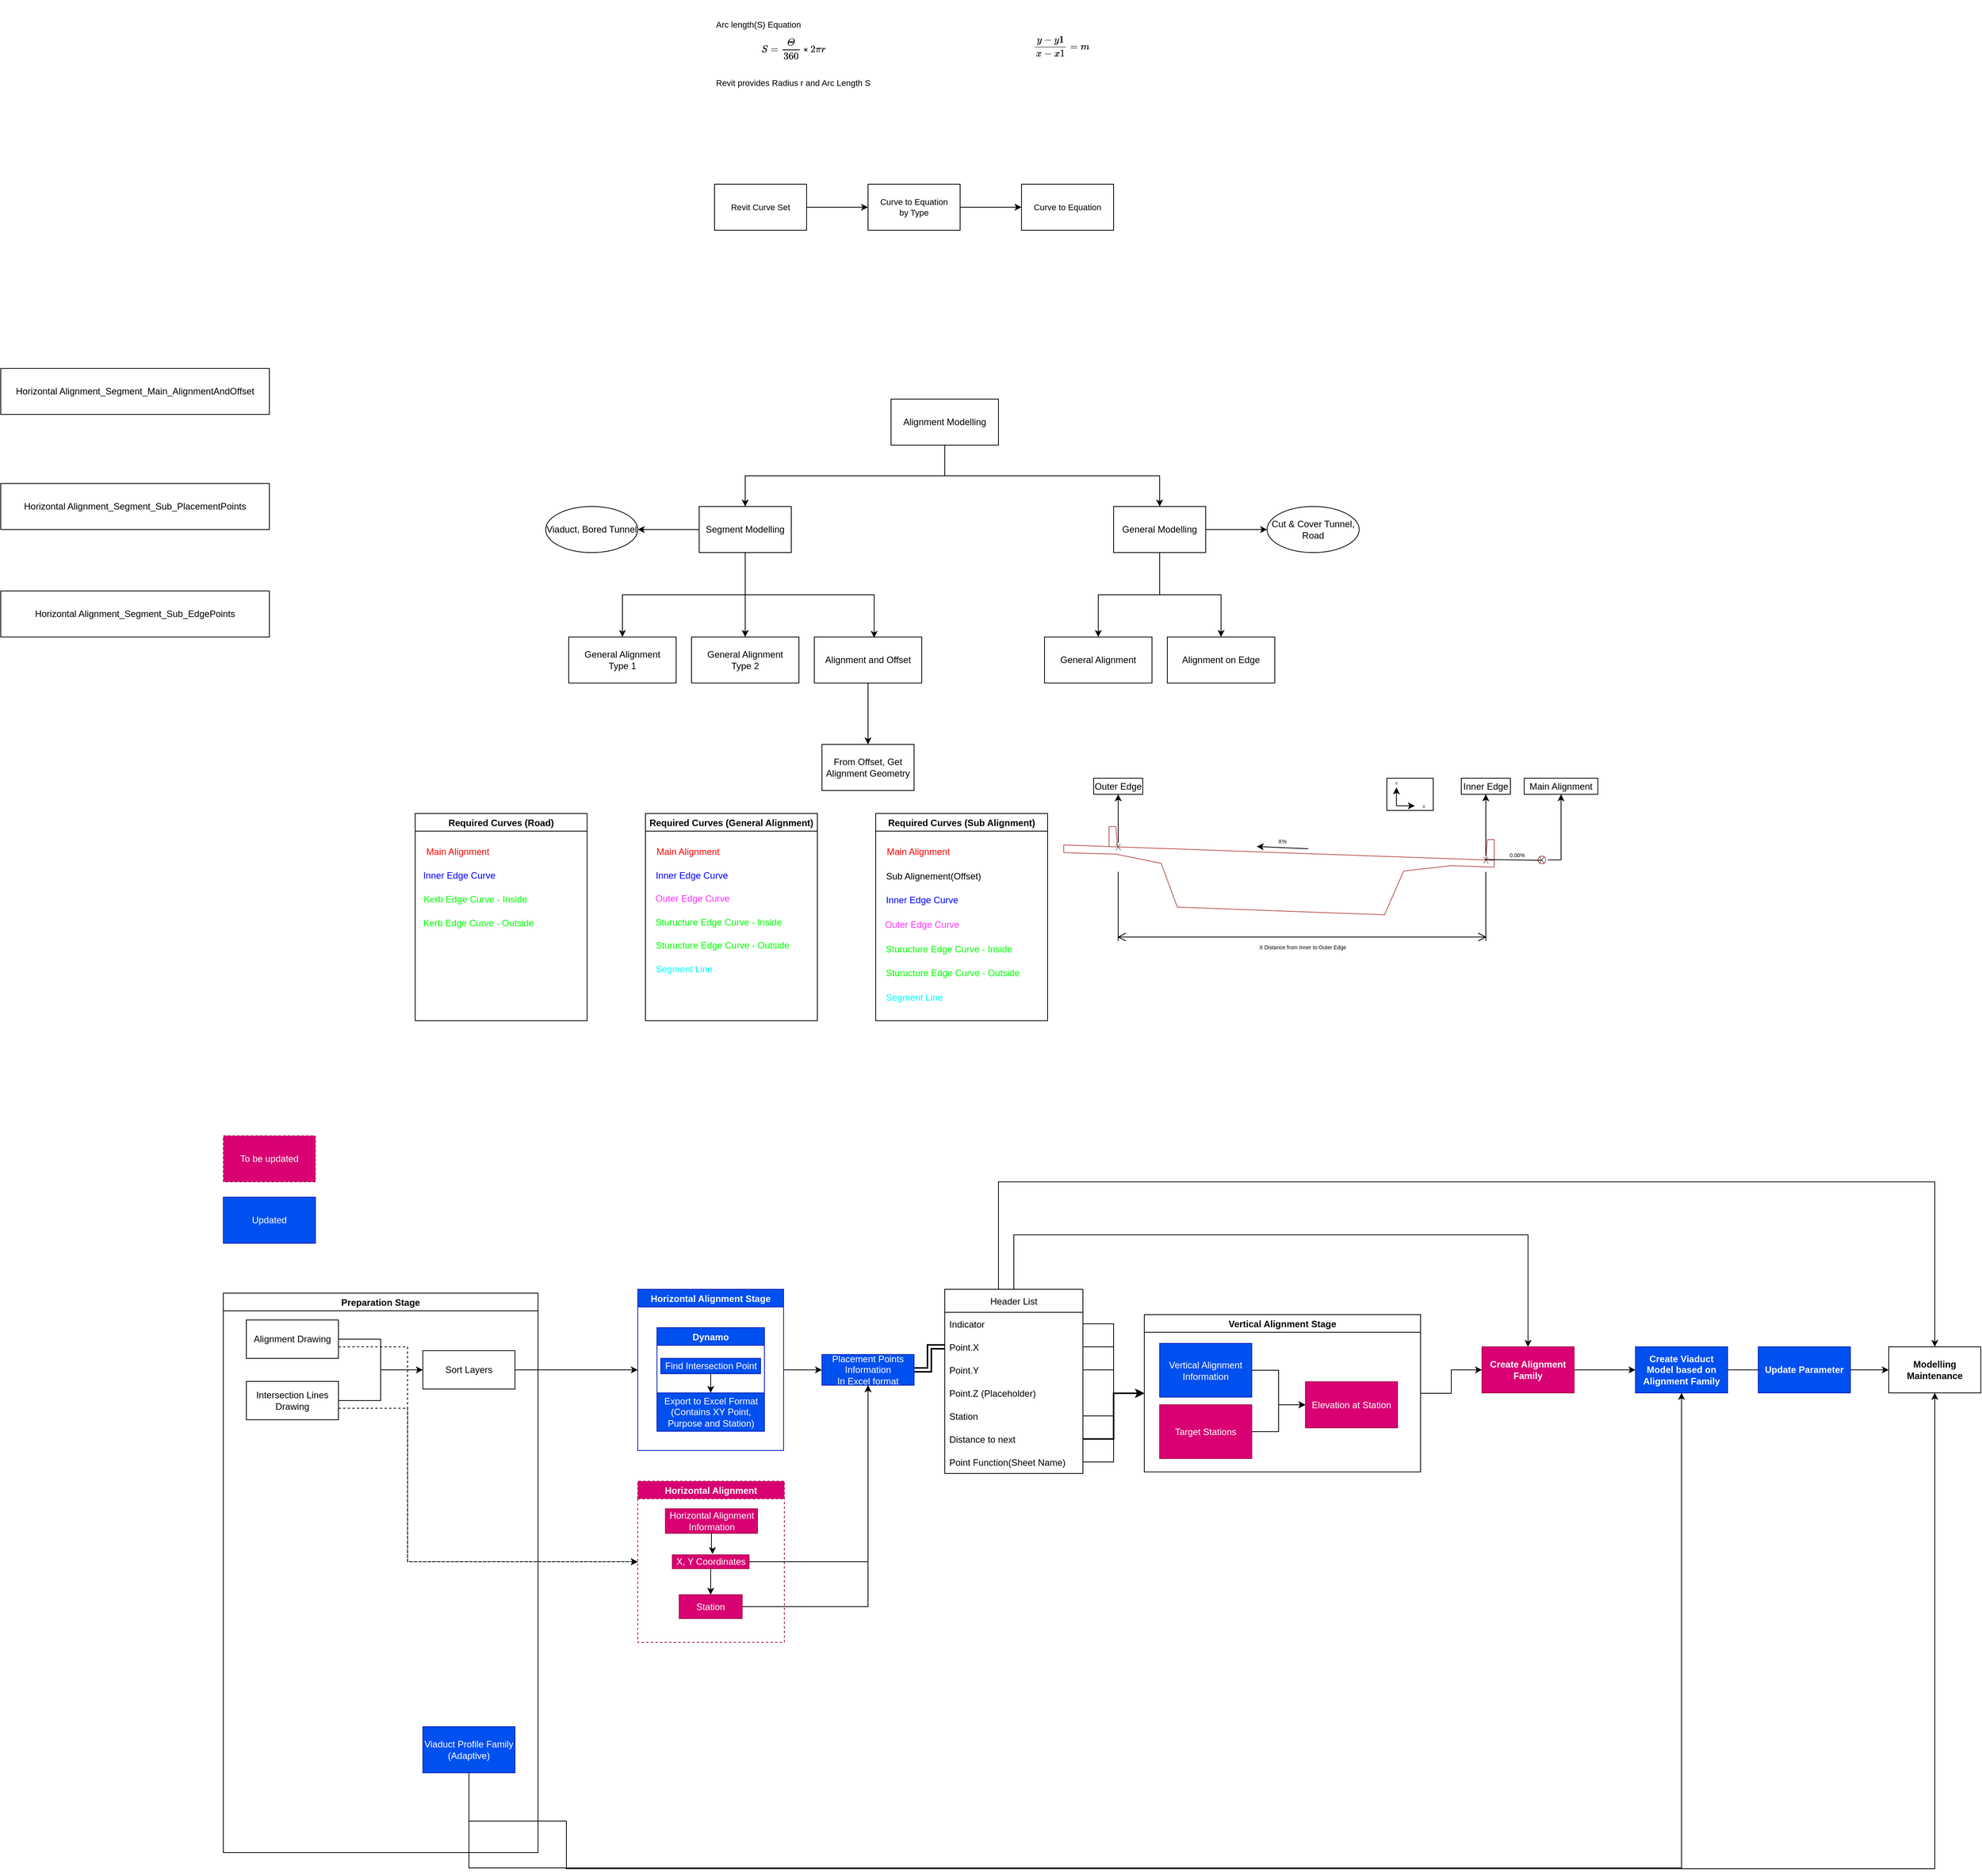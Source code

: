 <mxfile version="18.1.3" type="device"><diagram id="MK9l8ks_u4rG-nRjyHyr" name="Page-1"><mxGraphModel dx="1853" dy="2241" grid="1" gridSize="10" guides="1" tooltips="1" connect="1" arrows="1" fold="1" page="0" pageScale="1" pageWidth="1169" pageHeight="827" background="none" math="1" shadow="0"><root><mxCell id="0"/><mxCell id="1" parent="0"/><mxCell id="W1szhezidU8qyxEh43Vl-36" value="" style="ellipse;whiteSpace=wrap;html=1;aspect=fixed;sketch=0;fillColor=none;strokeColor=#b85450;" vertex="1" parent="1"><mxGeometry x="1383" y="-334.5" width="10" height="10" as="geometry"/></mxCell><mxCell id="EwKtD3Wy7wuI_tyJERZ5-76" style="edgeStyle=orthogonalEdgeStyle;rounded=0;orthogonalLoop=1;jettySize=auto;html=1;entryX=0;entryY=0.5;entryDx=0;entryDy=0;shape=link;strokeWidth=2;" parent="1" source="qtG5wZjU75cwOi6LAXTQ-2" target="EwKtD3Wy7wuI_tyJERZ5-71" edge="1"><mxGeometry relative="1" as="geometry"/></mxCell><mxCell id="qtG5wZjU75cwOi6LAXTQ-2" value="Placement Points Information&lt;br&gt;In Excel format" style="rounded=0;whiteSpace=wrap;html=1;fillColor=#0050ef;strokeColor=#001DBC;fontColor=#ffffff;" parent="1" vertex="1"><mxGeometry x="450" y="315" width="120" height="40" as="geometry"/></mxCell><mxCell id="qtG5wZjU75cwOi6LAXTQ-13" style="edgeStyle=orthogonalEdgeStyle;rounded=0;orthogonalLoop=1;jettySize=auto;html=1;entryX=0;entryY=0.5;entryDx=0;entryDy=0;" parent="1" source="qtG5wZjU75cwOi6LAXTQ-6" target="qtG5wZjU75cwOi6LAXTQ-2" edge="1"><mxGeometry relative="1" as="geometry"/></mxCell><mxCell id="qtG5wZjU75cwOi6LAXTQ-6" value="Horizontal Alignment Stage" style="swimlane;fillColor=#0050ef;fontColor=#ffffff;strokeColor=#001DBC;" parent="1" vertex="1"><mxGeometry x="210" y="230" width="190" height="210" as="geometry"/></mxCell><mxCell id="qtG5wZjU75cwOi6LAXTQ-5" value="Dynamo" style="swimlane;fillColor=#0050ef;fontColor=#ffffff;strokeColor=#001DBC;" parent="qtG5wZjU75cwOi6LAXTQ-6" vertex="1"><mxGeometry x="25" y="50" width="140" height="135" as="geometry"/></mxCell><mxCell id="qtG5wZjU75cwOi6LAXTQ-10" value="Find Intersection Point" style="text;html=1;align=center;verticalAlign=middle;resizable=0;points=[];autosize=1;strokeColor=#001DBC;fillColor=#0050ef;fontColor=#ffffff;" parent="qtG5wZjU75cwOi6LAXTQ-5" vertex="1"><mxGeometry x="5" y="40" width="130" height="20" as="geometry"/></mxCell><mxCell id="qtG5wZjU75cwOi6LAXTQ-11" value="Export to Excel Format&lt;br&gt;(Contains XY Point,&lt;br&gt;Purpose and Station)" style="text;html=1;align=center;verticalAlign=middle;resizable=0;points=[];autosize=1;strokeColor=#001DBC;fillColor=#0050ef;fontColor=#ffffff;" parent="qtG5wZjU75cwOi6LAXTQ-5" vertex="1"><mxGeometry y="85" width="140" height="50" as="geometry"/></mxCell><mxCell id="qtG5wZjU75cwOi6LAXTQ-12" value="" style="edgeStyle=orthogonalEdgeStyle;rounded=0;orthogonalLoop=1;jettySize=auto;html=1;" parent="qtG5wZjU75cwOi6LAXTQ-5" source="qtG5wZjU75cwOi6LAXTQ-10" target="qtG5wZjU75cwOi6LAXTQ-11" edge="1"><mxGeometry relative="1" as="geometry"/></mxCell><mxCell id="FOtKk2ytIkCPiRhPvdjj-6" value="" style="edgeStyle=orthogonalEdgeStyle;rounded=0;orthogonalLoop=1;jettySize=auto;html=1;" parent="1" source="qtG5wZjU75cwOi6LAXTQ-14" target="FOtKk2ytIkCPiRhPvdjj-5" edge="1"><mxGeometry relative="1" as="geometry"/></mxCell><mxCell id="qtG5wZjU75cwOi6LAXTQ-14" value="Vertical Alignment Stage" style="swimlane;" parent="1" vertex="1"><mxGeometry x="870" y="263" width="360" height="205" as="geometry"/></mxCell><mxCell id="FOtKk2ytIkCPiRhPvdjj-3" value="" style="edgeStyle=orthogonalEdgeStyle;rounded=0;orthogonalLoop=1;jettySize=auto;html=1;" parent="qtG5wZjU75cwOi6LAXTQ-14" source="qtG5wZjU75cwOi6LAXTQ-16" target="FOtKk2ytIkCPiRhPvdjj-2" edge="1"><mxGeometry relative="1" as="geometry"/></mxCell><mxCell id="qtG5wZjU75cwOi6LAXTQ-16" value="Vertical Alignment Information" style="rounded=0;whiteSpace=wrap;html=1;fillColor=#0050ef;fontColor=#ffffff;strokeColor=#001DBC;" parent="qtG5wZjU75cwOi6LAXTQ-14" vertex="1"><mxGeometry x="20" y="37.5" width="120" height="70" as="geometry"/></mxCell><mxCell id="FOtKk2ytIkCPiRhPvdjj-4" style="edgeStyle=orthogonalEdgeStyle;rounded=0;orthogonalLoop=1;jettySize=auto;html=1;entryX=0;entryY=0.5;entryDx=0;entryDy=0;" parent="qtG5wZjU75cwOi6LAXTQ-14" source="FOtKk2ytIkCPiRhPvdjj-1" target="FOtKk2ytIkCPiRhPvdjj-2" edge="1"><mxGeometry relative="1" as="geometry"/></mxCell><mxCell id="FOtKk2ytIkCPiRhPvdjj-1" value="Target Stations" style="rounded=0;whiteSpace=wrap;html=1;fillColor=#d80073;fontColor=#ffffff;strokeColor=#A50040;" parent="qtG5wZjU75cwOi6LAXTQ-14" vertex="1"><mxGeometry x="20" y="117.5" width="120" height="70" as="geometry"/></mxCell><mxCell id="FOtKk2ytIkCPiRhPvdjj-2" value="Elevation at Station" style="whiteSpace=wrap;html=1;rounded=0;fillColor=#d80073;fontColor=#ffffff;strokeColor=#A50040;" parent="qtG5wZjU75cwOi6LAXTQ-14" vertex="1"><mxGeometry x="210" y="87.5" width="120" height="60" as="geometry"/></mxCell><mxCell id="FOtKk2ytIkCPiRhPvdjj-8" value="" style="edgeStyle=orthogonalEdgeStyle;rounded=0;orthogonalLoop=1;jettySize=auto;html=1;" parent="1" source="FOtKk2ytIkCPiRhPvdjj-5" target="FOtKk2ytIkCPiRhPvdjj-7" edge="1"><mxGeometry relative="1" as="geometry"/></mxCell><mxCell id="FOtKk2ytIkCPiRhPvdjj-5" value="Create Alignment Family" style="whiteSpace=wrap;html=1;fontStyle=1;startSize=23;fillColor=#d80073;fontColor=#ffffff;strokeColor=#A50040;" parent="1" vertex="1"><mxGeometry x="1310" y="305" width="120" height="60" as="geometry"/></mxCell><mxCell id="EwKtD3Wy7wuI_tyJERZ5-84" value="" style="edgeStyle=orthogonalEdgeStyle;rounded=0;orthogonalLoop=1;jettySize=auto;html=1;startArrow=none;" parent="1" source="EwKtD3Wy7wuI_tyJERZ5-87" target="EwKtD3Wy7wuI_tyJERZ5-83" edge="1"><mxGeometry relative="1" as="geometry"/></mxCell><mxCell id="FOtKk2ytIkCPiRhPvdjj-7" value="Create Viaduct Model based on Alignment Family" style="whiteSpace=wrap;html=1;fillColor=#0050ef;strokeColor=#001DBC;fontColor=#ffffff;fontStyle=1;startSize=23;" parent="1" vertex="1"><mxGeometry x="1510" y="305" width="120" height="60" as="geometry"/></mxCell><mxCell id="FOtKk2ytIkCPiRhPvdjj-14" style="edgeStyle=orthogonalEdgeStyle;rounded=0;orthogonalLoop=1;jettySize=auto;html=1;entryX=0.5;entryY=1;entryDx=0;entryDy=0;" parent="1" source="FOtKk2ytIkCPiRhPvdjj-10" target="FOtKk2ytIkCPiRhPvdjj-7" edge="1"><mxGeometry relative="1" as="geometry"><Array as="points"><mxPoint x="-10" y="984"/><mxPoint x="1570" y="984"/></Array></mxGeometry></mxCell><mxCell id="EwKtD3Wy7wuI_tyJERZ5-86" style="edgeStyle=orthogonalEdgeStyle;rounded=0;orthogonalLoop=1;jettySize=auto;html=1;entryX=0.5;entryY=1;entryDx=0;entryDy=0;" parent="1" source="FOtKk2ytIkCPiRhPvdjj-10" target="EwKtD3Wy7wuI_tyJERZ5-83" edge="1"><mxGeometry relative="1" as="geometry"><Array as="points"><mxPoint x="117" y="923"/><mxPoint x="117" y="985"/><mxPoint x="1900" y="985"/></Array></mxGeometry></mxCell><mxCell id="EwKtD3Wy7wuI_tyJERZ5-11" style="edgeStyle=orthogonalEdgeStyle;rounded=0;orthogonalLoop=1;jettySize=auto;html=1;entryX=0;entryY=0.5;entryDx=0;entryDy=0;jumpStyle=none;jumpSize=6;dashed=1;" parent="1" source="qtG5wZjU75cwOi6LAXTQ-3" target="EwKtD3Wy7wuI_tyJERZ5-1" edge="1"><mxGeometry relative="1" as="geometry"><mxPoint x="150" y="560" as="targetPoint"/><Array as="points"><mxPoint x="-90" y="305"/><mxPoint x="-90" y="585"/></Array></mxGeometry></mxCell><mxCell id="EwKtD3Wy7wuI_tyJERZ5-10" style="edgeStyle=orthogonalEdgeStyle;rounded=0;orthogonalLoop=1;jettySize=auto;html=1;entryX=0;entryY=0.5;entryDx=0;entryDy=0;dashed=1;" parent="1" source="qtG5wZjU75cwOi6LAXTQ-4" target="EwKtD3Wy7wuI_tyJERZ5-1" edge="1"><mxGeometry relative="1" as="geometry"><Array as="points"><mxPoint x="-90" y="385"/><mxPoint x="-90" y="585"/></Array></mxGeometry></mxCell><mxCell id="qtG5wZjU75cwOi6LAXTQ-9" style="edgeStyle=orthogonalEdgeStyle;rounded=0;orthogonalLoop=1;jettySize=auto;html=1;startArrow=none;entryX=0;entryY=0.5;entryDx=0;entryDy=0;" parent="1" source="EwKtD3Wy7wuI_tyJERZ5-13" target="qtG5wZjU75cwOi6LAXTQ-6" edge="1"><mxGeometry relative="1" as="geometry"><mxPoint x="180" y="470" as="targetPoint"/></mxGeometry></mxCell><mxCell id="EwKtD3Wy7wuI_tyJERZ5-1" value="Horizontal Alignment" style="swimlane;rounded=0;shadow=0;glass=0;sketch=0;dashed=1;fillColor=#d80073;fontColor=#ffffff;strokeColor=#A50040;" parent="1" vertex="1"><mxGeometry x="210" y="480" width="191" height="210" as="geometry"/></mxCell><mxCell id="EwKtD3Wy7wuI_tyJERZ5-6" value="X, Y Coordinates" style="text;html=1;align=center;verticalAlign=middle;resizable=0;points=[];autosize=1;strokeColor=#A50040;fillColor=#d80073;fontColor=#ffffff;" parent="EwKtD3Wy7wuI_tyJERZ5-1" vertex="1"><mxGeometry x="45" y="96" width="100" height="18" as="geometry"/></mxCell><mxCell id="W1szhezidU8qyxEh43Vl-100" style="edgeStyle=orthogonalEdgeStyle;rounded=0;orthogonalLoop=1;jettySize=auto;html=1;entryX=0.523;entryY=-0.058;entryDx=0;entryDy=0;entryPerimeter=0;fontSize=11;fontColor=#00FFFF;strokeWidth=1;" edge="1" parent="EwKtD3Wy7wuI_tyJERZ5-1" source="W1szhezidU8qyxEh43Vl-99" target="EwKtD3Wy7wuI_tyJERZ5-6"><mxGeometry relative="1" as="geometry"/></mxCell><mxCell id="W1szhezidU8qyxEh43Vl-99" value="Horizontal Alignment&lt;br&gt;Information" style="text;html=1;align=center;verticalAlign=middle;resizable=0;points=[];autosize=1;strokeColor=#A50040;fillColor=#d80073;fontColor=#ffffff;" vertex="1" parent="EwKtD3Wy7wuI_tyJERZ5-1"><mxGeometry x="36" y="36" width="120" height="32" as="geometry"/></mxCell><mxCell id="W1szhezidU8qyxEh43Vl-103" value="Station" style="whiteSpace=wrap;html=1;fillColor=#d80073;strokeColor=#A50040;fontColor=#ffffff;gradientColor=none;" vertex="1" parent="EwKtD3Wy7wuI_tyJERZ5-1"><mxGeometry x="54" y="148" width="82" height="31" as="geometry"/></mxCell><mxCell id="W1szhezidU8qyxEh43Vl-104" value="" style="edgeStyle=orthogonalEdgeStyle;rounded=0;orthogonalLoop=1;jettySize=auto;html=1;fontSize=11;fontColor=#00FFFF;strokeWidth=1;" edge="1" parent="EwKtD3Wy7wuI_tyJERZ5-1" source="EwKtD3Wy7wuI_tyJERZ5-6" target="W1szhezidU8qyxEh43Vl-103"><mxGeometry relative="1" as="geometry"/></mxCell><mxCell id="EwKtD3Wy7wuI_tyJERZ5-8" value="To be updated" style="rounded=0;whiteSpace=wrap;html=1;shadow=0;glass=0;dashed=1;sketch=0;fillColor=#d80073;fontColor=#ffffff;strokeColor=#A50040;" parent="1" vertex="1"><mxGeometry x="-330" y="30" width="120" height="60" as="geometry"/></mxCell><mxCell id="EwKtD3Wy7wuI_tyJERZ5-9" value="Updated" style="rounded=0;whiteSpace=wrap;html=1;shadow=0;glass=0;sketch=0;fillColor=#0050ef;fontColor=#ffffff;strokeColor=#001DBC;" parent="1" vertex="1"><mxGeometry x="-330" y="110" width="120" height="60" as="geometry"/></mxCell><mxCell id="EwKtD3Wy7wuI_tyJERZ5-16" value="Preparation Stage" style="swimlane;rounded=0;shadow=0;glass=0;sketch=0;" parent="1" vertex="1"><mxGeometry x="-330" y="235" width="410" height="729" as="geometry"/></mxCell><mxCell id="EwKtD3Wy7wuI_tyJERZ5-13" value="Sort Layers" style="rounded=0;whiteSpace=wrap;html=1;" parent="EwKtD3Wy7wuI_tyJERZ5-16" vertex="1"><mxGeometry x="260" y="75" width="120" height="50" as="geometry"/></mxCell><mxCell id="qtG5wZjU75cwOi6LAXTQ-3" value="Alignment Drawing" style="rounded=0;whiteSpace=wrap;html=1;" parent="EwKtD3Wy7wuI_tyJERZ5-16" vertex="1"><mxGeometry x="30" y="35" width="120" height="50" as="geometry"/></mxCell><mxCell id="qtG5wZjU75cwOi6LAXTQ-7" style="edgeStyle=orthogonalEdgeStyle;rounded=0;orthogonalLoop=1;jettySize=auto;html=1;entryX=0;entryY=0.5;entryDx=0;entryDy=0;" parent="EwKtD3Wy7wuI_tyJERZ5-16" source="qtG5wZjU75cwOi6LAXTQ-3" target="EwKtD3Wy7wuI_tyJERZ5-13" edge="1"><mxGeometry relative="1" as="geometry"/></mxCell><mxCell id="qtG5wZjU75cwOi6LAXTQ-4" value="Intersection Lines Drawing" style="rounded=0;whiteSpace=wrap;html=1;" parent="EwKtD3Wy7wuI_tyJERZ5-16" vertex="1"><mxGeometry x="30" y="115" width="120" height="50" as="geometry"/></mxCell><mxCell id="EwKtD3Wy7wuI_tyJERZ5-14" value="" style="edgeStyle=orthogonalEdgeStyle;rounded=0;orthogonalLoop=1;jettySize=auto;html=1;entryX=0;entryY=0.5;entryDx=0;entryDy=0;endArrow=none;" parent="EwKtD3Wy7wuI_tyJERZ5-16" source="qtG5wZjU75cwOi6LAXTQ-4" target="EwKtD3Wy7wuI_tyJERZ5-13" edge="1"><mxGeometry relative="1" as="geometry"><mxPoint x="445" y="102.5" as="targetPoint"/><mxPoint x="30" y="140" as="sourcePoint"/></mxGeometry></mxCell><mxCell id="FOtKk2ytIkCPiRhPvdjj-10" value="Viaduct Profile Family&lt;br&gt;(Adaptive)" style="rounded=0;whiteSpace=wrap;html=1;fillColor=#0050ef;fontColor=#ffffff;strokeColor=#001DBC;" parent="EwKtD3Wy7wuI_tyJERZ5-16" vertex="1"><mxGeometry x="260" y="565" width="120" height="60" as="geometry"/></mxCell><mxCell id="EwKtD3Wy7wuI_tyJERZ5-85" style="edgeStyle=orthogonalEdgeStyle;rounded=0;orthogonalLoop=1;jettySize=auto;html=1;entryX=0.5;entryY=0;entryDx=0;entryDy=0;" parent="1" source="EwKtD3Wy7wuI_tyJERZ5-69" target="EwKtD3Wy7wuI_tyJERZ5-83" edge="1"><mxGeometry relative="1" as="geometry"><Array as="points"><mxPoint x="680" y="90"/><mxPoint x="1900" y="90"/></Array></mxGeometry></mxCell><mxCell id="W1szhezidU8qyxEh43Vl-108" style="edgeStyle=orthogonalEdgeStyle;rounded=0;orthogonalLoop=1;jettySize=auto;html=1;entryX=0.5;entryY=0;entryDx=0;entryDy=0;fontSize=11;fontColor=#00FFFF;strokeWidth=1;" edge="1" parent="1" source="EwKtD3Wy7wuI_tyJERZ5-69" target="FOtKk2ytIkCPiRhPvdjj-5"><mxGeometry relative="1" as="geometry"><Array as="points"><mxPoint x="700" y="159"/><mxPoint x="1370" y="159"/></Array></mxGeometry></mxCell><mxCell id="EwKtD3Wy7wuI_tyJERZ5-69" value="Header List" style="swimlane;fontStyle=0;childLayout=stackLayout;horizontal=1;startSize=30;horizontalStack=0;resizeParent=1;resizeParentMax=0;resizeLast=0;collapsible=1;marginBottom=0;rounded=0;shadow=0;glass=0;sketch=0;" parent="1" vertex="1"><mxGeometry x="610" y="230" width="180" height="240" as="geometry"/></mxCell><mxCell id="EwKtD3Wy7wuI_tyJERZ5-70" value="Indicator" style="text;strokeColor=none;fillColor=none;align=left;verticalAlign=middle;spacingLeft=4;spacingRight=4;overflow=hidden;points=[[0,0.5],[1,0.5]];portConstraint=eastwest;rotatable=0;rounded=0;shadow=0;glass=0;sketch=0;" parent="EwKtD3Wy7wuI_tyJERZ5-69" vertex="1"><mxGeometry y="30" width="180" height="30" as="geometry"/></mxCell><mxCell id="EwKtD3Wy7wuI_tyJERZ5-71" value="Point.X" style="text;strokeColor=none;fillColor=none;align=left;verticalAlign=middle;spacingLeft=4;spacingRight=4;overflow=hidden;points=[[0,0.5],[1,0.5]];portConstraint=eastwest;rotatable=0;rounded=0;shadow=0;glass=0;sketch=0;" parent="EwKtD3Wy7wuI_tyJERZ5-69" vertex="1"><mxGeometry y="60" width="180" height="30" as="geometry"/></mxCell><mxCell id="EwKtD3Wy7wuI_tyJERZ5-72" value="Point.Y" style="text;strokeColor=none;fillColor=none;align=left;verticalAlign=middle;spacingLeft=4;spacingRight=4;overflow=hidden;points=[[0,0.5],[1,0.5]];portConstraint=eastwest;rotatable=0;rounded=0;shadow=0;glass=0;sketch=0;" parent="EwKtD3Wy7wuI_tyJERZ5-69" vertex="1"><mxGeometry y="90" width="180" height="30" as="geometry"/></mxCell><mxCell id="EwKtD3Wy7wuI_tyJERZ5-73" value="Point.Z (Placeholder)" style="text;strokeColor=none;fillColor=none;align=left;verticalAlign=middle;spacingLeft=4;spacingRight=4;overflow=hidden;points=[[0,0.5],[1,0.5]];portConstraint=eastwest;rotatable=0;rounded=0;shadow=0;glass=0;sketch=0;" parent="EwKtD3Wy7wuI_tyJERZ5-69" vertex="1"><mxGeometry y="120" width="180" height="30" as="geometry"/></mxCell><mxCell id="EwKtD3Wy7wuI_tyJERZ5-74" value="Station" style="text;strokeColor=none;fillColor=none;align=left;verticalAlign=middle;spacingLeft=4;spacingRight=4;overflow=hidden;points=[[0,0.5],[1,0.5]];portConstraint=eastwest;rotatable=0;rounded=0;shadow=0;glass=0;sketch=0;" parent="EwKtD3Wy7wuI_tyJERZ5-69" vertex="1"><mxGeometry y="150" width="180" height="30" as="geometry"/></mxCell><mxCell id="EwKtD3Wy7wuI_tyJERZ5-90" value="Distance to next" style="text;strokeColor=none;fillColor=none;align=left;verticalAlign=middle;spacingLeft=4;spacingRight=4;overflow=hidden;points=[[0,0.5],[1,0.5]];portConstraint=eastwest;rotatable=0;rounded=0;shadow=0;glass=0;sketch=0;" parent="EwKtD3Wy7wuI_tyJERZ5-69" vertex="1"><mxGeometry y="180" width="180" height="30" as="geometry"/></mxCell><mxCell id="EwKtD3Wy7wuI_tyJERZ5-75" value="Point Function(Sheet Name)" style="text;strokeColor=none;fillColor=none;align=left;verticalAlign=middle;spacingLeft=4;spacingRight=4;overflow=hidden;points=[[0,0.5],[1,0.5]];portConstraint=eastwest;rotatable=0;rounded=0;shadow=0;glass=0;sketch=0;" parent="EwKtD3Wy7wuI_tyJERZ5-69" vertex="1"><mxGeometry y="210" width="180" height="30" as="geometry"/></mxCell><mxCell id="EwKtD3Wy7wuI_tyJERZ5-77" style="edgeStyle=orthogonalEdgeStyle;rounded=0;orthogonalLoop=1;jettySize=auto;html=1;entryX=0;entryY=0.5;entryDx=0;entryDy=0;" parent="1" source="EwKtD3Wy7wuI_tyJERZ5-70" target="qtG5wZjU75cwOi6LAXTQ-14" edge="1"><mxGeometry relative="1" as="geometry"/></mxCell><mxCell id="EwKtD3Wy7wuI_tyJERZ5-78" style="edgeStyle=orthogonalEdgeStyle;rounded=0;orthogonalLoop=1;jettySize=auto;html=1;entryX=0;entryY=0.5;entryDx=0;entryDy=0;" parent="1" source="EwKtD3Wy7wuI_tyJERZ5-75" target="qtG5wZjU75cwOi6LAXTQ-14" edge="1"><mxGeometry relative="1" as="geometry"/></mxCell><mxCell id="EwKtD3Wy7wuI_tyJERZ5-79" style="edgeStyle=orthogonalEdgeStyle;rounded=0;orthogonalLoop=1;jettySize=auto;html=1;entryX=0;entryY=0.5;entryDx=0;entryDy=0;" parent="1" source="EwKtD3Wy7wuI_tyJERZ5-71" target="qtG5wZjU75cwOi6LAXTQ-14" edge="1"><mxGeometry relative="1" as="geometry"/></mxCell><mxCell id="EwKtD3Wy7wuI_tyJERZ5-80" style="edgeStyle=orthogonalEdgeStyle;rounded=0;orthogonalLoop=1;jettySize=auto;html=1;entryX=0;entryY=0.5;entryDx=0;entryDy=0;" parent="1" source="EwKtD3Wy7wuI_tyJERZ5-72" target="qtG5wZjU75cwOi6LAXTQ-14" edge="1"><mxGeometry relative="1" as="geometry"/></mxCell><mxCell id="EwKtD3Wy7wuI_tyJERZ5-81" style="edgeStyle=orthogonalEdgeStyle;rounded=0;orthogonalLoop=1;jettySize=auto;html=1;entryX=0;entryY=0.5;entryDx=0;entryDy=0;" parent="1" source="EwKtD3Wy7wuI_tyJERZ5-74" target="qtG5wZjU75cwOi6LAXTQ-14" edge="1"><mxGeometry relative="1" as="geometry"><mxPoint x="790" y="460" as="targetPoint"/></mxGeometry></mxCell><mxCell id="EwKtD3Wy7wuI_tyJERZ5-83" value="Modelling Maintenance" style="whiteSpace=wrap;html=1;fontStyle=1;startSize=23;" parent="1" vertex="1"><mxGeometry x="1840" y="305" width="120" height="60" as="geometry"/></mxCell><mxCell id="EwKtD3Wy7wuI_tyJERZ5-87" value="Update Parameter" style="whiteSpace=wrap;html=1;fillColor=#0050ef;strokeColor=#001DBC;fontColor=#ffffff;fontStyle=1;startSize=23;" parent="1" vertex="1"><mxGeometry x="1670" y="305" width="120" height="60" as="geometry"/></mxCell><mxCell id="EwKtD3Wy7wuI_tyJERZ5-89" value="" style="edgeStyle=orthogonalEdgeStyle;rounded=0;orthogonalLoop=1;jettySize=auto;html=1;endArrow=none;" parent="1" source="FOtKk2ytIkCPiRhPvdjj-7" target="EwKtD3Wy7wuI_tyJERZ5-87" edge="1"><mxGeometry relative="1" as="geometry"><mxPoint x="1630" y="335" as="sourcePoint"/><mxPoint x="1840" y="335" as="targetPoint"/></mxGeometry></mxCell><mxCell id="EwKtD3Wy7wuI_tyJERZ5-91" style="edgeStyle=orthogonalEdgeStyle;rounded=0;orthogonalLoop=1;jettySize=auto;html=1;entryX=0;entryY=0.5;entryDx=0;entryDy=0;strokeWidth=2;" parent="1" source="EwKtD3Wy7wuI_tyJERZ5-90" target="qtG5wZjU75cwOi6LAXTQ-14" edge="1"><mxGeometry relative="1" as="geometry"/></mxCell><mxCell id="FRckQuqONQSIXCe_X1MX-1" value="General Alignment&lt;br&gt;Type 2" style="rounded=0;whiteSpace=wrap;html=1;" parent="1" vertex="1"><mxGeometry x="280" y="-620" width="140" height="60" as="geometry"/></mxCell><mxCell id="FRckQuqONQSIXCe_X1MX-2" value="General Alignment&lt;br&gt;Type 1" style="rounded=0;whiteSpace=wrap;html=1;" parent="1" vertex="1"><mxGeometry x="120" y="-620" width="140" height="60" as="geometry"/></mxCell><mxCell id="FRckQuqONQSIXCe_X1MX-5" value="" style="edgeStyle=orthogonalEdgeStyle;rounded=0;orthogonalLoop=1;jettySize=auto;html=1;" parent="1" source="FRckQuqONQSIXCe_X1MX-3" target="FRckQuqONQSIXCe_X1MX-4" edge="1"><mxGeometry relative="1" as="geometry"/></mxCell><mxCell id="FRckQuqONQSIXCe_X1MX-3" value="Alignment and Offset" style="rounded=0;whiteSpace=wrap;html=1;" parent="1" vertex="1"><mxGeometry x="440" y="-620" width="140" height="60" as="geometry"/></mxCell><mxCell id="FRckQuqONQSIXCe_X1MX-4" value="From Offset, Get Alignment Geometry" style="whiteSpace=wrap;html=1;rounded=0;" parent="1" vertex="1"><mxGeometry x="450" y="-480" width="120" height="60" as="geometry"/></mxCell><mxCell id="FRckQuqONQSIXCe_X1MX-8" value="" style="edgeStyle=orthogonalEdgeStyle;rounded=0;orthogonalLoop=1;jettySize=auto;html=1;exitX=0.5;exitY=1;exitDx=0;exitDy=0;" parent="1" source="FRckQuqONQSIXCe_X1MX-6" target="FRckQuqONQSIXCe_X1MX-7" edge="1"><mxGeometry relative="1" as="geometry"/></mxCell><mxCell id="FRckQuqONQSIXCe_X1MX-10" value="" style="edgeStyle=orthogonalEdgeStyle;rounded=0;orthogonalLoop=1;jettySize=auto;html=1;exitX=0.5;exitY=1;exitDx=0;exitDy=0;" parent="1" source="FRckQuqONQSIXCe_X1MX-6" target="FRckQuqONQSIXCe_X1MX-9" edge="1"><mxGeometry relative="1" as="geometry"/></mxCell><mxCell id="FRckQuqONQSIXCe_X1MX-6" value="Alignment Modelling" style="rounded=0;whiteSpace=wrap;html=1;" parent="1" vertex="1"><mxGeometry x="540" y="-930" width="140" height="60" as="geometry"/></mxCell><mxCell id="FRckQuqONQSIXCe_X1MX-11" style="edgeStyle=orthogonalEdgeStyle;rounded=0;orthogonalLoop=1;jettySize=auto;html=1;entryX=0.5;entryY=0;entryDx=0;entryDy=0;exitX=0.5;exitY=1;exitDx=0;exitDy=0;" parent="1" source="FRckQuqONQSIXCe_X1MX-7" target="FRckQuqONQSIXCe_X1MX-2" edge="1"><mxGeometry relative="1" as="geometry"/></mxCell><mxCell id="FRckQuqONQSIXCe_X1MX-12" style="edgeStyle=orthogonalEdgeStyle;rounded=0;orthogonalLoop=1;jettySize=auto;html=1;entryX=0.5;entryY=0;entryDx=0;entryDy=0;" parent="1" source="FRckQuqONQSIXCe_X1MX-7" target="FRckQuqONQSIXCe_X1MX-1" edge="1"><mxGeometry relative="1" as="geometry"/></mxCell><mxCell id="FRckQuqONQSIXCe_X1MX-13" style="edgeStyle=orthogonalEdgeStyle;rounded=0;orthogonalLoop=1;jettySize=auto;html=1;entryX=0.557;entryY=0.017;entryDx=0;entryDy=0;entryPerimeter=0;exitX=0.5;exitY=1;exitDx=0;exitDy=0;" parent="1" source="FRckQuqONQSIXCe_X1MX-7" target="FRckQuqONQSIXCe_X1MX-3" edge="1"><mxGeometry relative="1" as="geometry"><Array as="points"><mxPoint x="350" y="-675"/><mxPoint x="518" y="-675"/></Array></mxGeometry></mxCell><mxCell id="FRckQuqONQSIXCe_X1MX-16" value="" style="edgeStyle=orthogonalEdgeStyle;rounded=0;orthogonalLoop=1;jettySize=auto;html=1;" parent="1" source="FRckQuqONQSIXCe_X1MX-7" target="FRckQuqONQSIXCe_X1MX-15" edge="1"><mxGeometry relative="1" as="geometry"/></mxCell><mxCell id="FRckQuqONQSIXCe_X1MX-7" value="Segment Modelling" style="whiteSpace=wrap;html=1;rounded=0;" parent="1" vertex="1"><mxGeometry x="290" y="-790" width="120" height="60" as="geometry"/></mxCell><mxCell id="FRckQuqONQSIXCe_X1MX-20" value="" style="edgeStyle=orthogonalEdgeStyle;rounded=0;orthogonalLoop=1;jettySize=auto;html=1;" parent="1" source="FRckQuqONQSIXCe_X1MX-9" target="FRckQuqONQSIXCe_X1MX-19" edge="1"><mxGeometry relative="1" as="geometry"/></mxCell><mxCell id="FRckQuqONQSIXCe_X1MX-23" style="edgeStyle=orthogonalEdgeStyle;rounded=0;orthogonalLoop=1;jettySize=auto;html=1;entryX=0.5;entryY=0;entryDx=0;entryDy=0;" parent="1" source="FRckQuqONQSIXCe_X1MX-9" target="FRckQuqONQSIXCe_X1MX-22" edge="1"><mxGeometry relative="1" as="geometry"/></mxCell><mxCell id="FRckQuqONQSIXCe_X1MX-24" style="edgeStyle=orthogonalEdgeStyle;rounded=0;orthogonalLoop=1;jettySize=auto;html=1;entryX=0.5;entryY=0;entryDx=0;entryDy=0;" parent="1" source="FRckQuqONQSIXCe_X1MX-9" target="FRckQuqONQSIXCe_X1MX-21" edge="1"><mxGeometry relative="1" as="geometry"/></mxCell><mxCell id="FRckQuqONQSIXCe_X1MX-9" value="General Modelling" style="whiteSpace=wrap;html=1;rounded=0;" parent="1" vertex="1"><mxGeometry x="830" y="-790" width="120" height="60" as="geometry"/></mxCell><mxCell id="FRckQuqONQSIXCe_X1MX-15" value="Viaduct, Bored Tunnel" style="ellipse;whiteSpace=wrap;html=1;rounded=0;" parent="1" vertex="1"><mxGeometry x="90" y="-790" width="120" height="60" as="geometry"/></mxCell><mxCell id="FRckQuqONQSIXCe_X1MX-19" value="Cut &amp;amp; Cover Tunnel, Road" style="ellipse;whiteSpace=wrap;html=1;rounded=0;" parent="1" vertex="1"><mxGeometry x="1030" y="-790" width="120" height="60" as="geometry"/></mxCell><mxCell id="FRckQuqONQSIXCe_X1MX-21" value="Alignment on Edge" style="rounded=0;whiteSpace=wrap;html=1;" parent="1" vertex="1"><mxGeometry x="900" y="-620" width="140" height="60" as="geometry"/></mxCell><mxCell id="FRckQuqONQSIXCe_X1MX-22" value="General Alignment" style="rounded=0;whiteSpace=wrap;html=1;" parent="1" vertex="1"><mxGeometry x="740" y="-620" width="140" height="60" as="geometry"/></mxCell><mxCell id="roNADb_iKsc_mxAaFFOl-1" value="Horizontal Alignment_Segment_Main_AlignmentAndOffset" style="rounded=0;whiteSpace=wrap;html=1;" parent="1" vertex="1"><mxGeometry x="-620" y="-970" width="350" height="60" as="geometry"/></mxCell><mxCell id="roNADb_iKsc_mxAaFFOl-2" value="Horizontal Alignment_Segment_Sub_PlacementPoints" style="whiteSpace=wrap;html=1;" parent="1" vertex="1"><mxGeometry x="-620" y="-820" width="350" height="60" as="geometry"/></mxCell><mxCell id="roNADb_iKsc_mxAaFFOl-3" value="Horizontal Alignment_Segment_Sub_EdgePoints" style="whiteSpace=wrap;html=1;" parent="1" vertex="1"><mxGeometry x="-620" y="-680" width="350" height="60" as="geometry"/></mxCell><mxCell id="W1szhezidU8qyxEh43Vl-1" value="Required Curves (Sub Alignment)" style="swimlane;align=center;verticalAlign=middle;labelBackgroundColor=none;labelBorderColor=none;" vertex="1" parent="1"><mxGeometry x="520" y="-390" width="224" height="270" as="geometry"/></mxCell><mxCell id="W1szhezidU8qyxEh43Vl-2" value="Main Alignment" style="text;html=1;align=center;verticalAlign=middle;resizable=0;points=[];autosize=1;strokeColor=none;fillColor=none;fontColor=#FF0000;" vertex="1" parent="W1szhezidU8qyxEh43Vl-1"><mxGeometry x="5" y="40" width="100" height="20" as="geometry"/></mxCell><mxCell id="W1szhezidU8qyxEh43Vl-3" value="Sub Alignement(Offset)" style="text;html=1;align=center;verticalAlign=middle;resizable=0;points=[];autosize=1;strokeColor=none;fillColor=none;" vertex="1" parent="W1szhezidU8qyxEh43Vl-1"><mxGeometry x="5" y="72" width="140" height="20" as="geometry"/></mxCell><mxCell id="W1szhezidU8qyxEh43Vl-4" value="Inner Edge Curve" style="text;html=1;align=center;verticalAlign=middle;resizable=0;points=[];autosize=1;strokeColor=none;fillColor=none;fontColor=#0000FF;" vertex="1" parent="W1szhezidU8qyxEh43Vl-1"><mxGeometry x="5" y="103" width="110" height="20" as="geometry"/></mxCell><mxCell id="W1szhezidU8qyxEh43Vl-5" value="Outer Edge Curve" style="text;html=1;align=center;verticalAlign=middle;resizable=0;points=[];autosize=1;strokeColor=none;fillColor=none;fontColor=#FF33FF;" vertex="1" parent="W1szhezidU8qyxEh43Vl-1"><mxGeometry x="5" y="135" width="110" height="20" as="geometry"/></mxCell><mxCell id="W1szhezidU8qyxEh43Vl-6" value="Sturucture Edge Curve - Inside" style="text;html=1;align=center;verticalAlign=middle;resizable=0;points=[];autosize=1;strokeColor=none;fillColor=none;fontColor=#00FF00;" vertex="1" parent="W1szhezidU8qyxEh43Vl-1"><mxGeometry x="5" y="167" width="180" height="20" as="geometry"/></mxCell><mxCell id="W1szhezidU8qyxEh43Vl-7" value="Sturucture Edge Curve - Outside" style="text;html=1;align=center;verticalAlign=middle;resizable=0;points=[];autosize=1;strokeColor=none;fillColor=none;fontColor=#00FF00;" vertex="1" parent="W1szhezidU8qyxEh43Vl-1"><mxGeometry x="5" y="198" width="190" height="20" as="geometry"/></mxCell><mxCell id="W1szhezidU8qyxEh43Vl-8" value="Segment Line" style="text;html=1;align=center;verticalAlign=middle;resizable=0;points=[];autosize=1;strokeColor=none;fillColor=none;fontColor=#00FFFF;" vertex="1" parent="W1szhezidU8qyxEh43Vl-1"><mxGeometry x="5" y="230" width="90" height="20" as="geometry"/></mxCell><mxCell id="W1szhezidU8qyxEh43Vl-9" value="Required Curves (Road)" style="swimlane;align=center;verticalAlign=middle;labelBackgroundColor=none;labelBorderColor=none;" vertex="1" parent="1"><mxGeometry x="-80" y="-390" width="224" height="270" as="geometry"/></mxCell><mxCell id="W1szhezidU8qyxEh43Vl-10" value="Main Alignment" style="text;html=1;align=center;verticalAlign=middle;resizable=0;points=[];autosize=1;strokeColor=none;fillColor=none;fontColor=#FF0000;" vertex="1" parent="W1szhezidU8qyxEh43Vl-9"><mxGeometry x="5" y="40" width="100" height="20" as="geometry"/></mxCell><mxCell id="W1szhezidU8qyxEh43Vl-11" value="Inner Edge Curve" style="text;html=1;align=center;verticalAlign=middle;resizable=0;points=[];autosize=1;strokeColor=none;fillColor=none;fontColor=#0000FF;" vertex="1" parent="W1szhezidU8qyxEh43Vl-9"><mxGeometry x="5" y="72" width="104" height="18" as="geometry"/></mxCell><mxCell id="W1szhezidU8qyxEh43Vl-14" value="Kerb Edge Curve - Inside" style="text;html=1;align=center;verticalAlign=middle;resizable=0;points=[];autosize=1;strokeColor=none;fillColor=none;fontColor=#00FF00;" vertex="1" parent="W1szhezidU8qyxEh43Vl-9"><mxGeometry x="5" y="103" width="145" height="18" as="geometry"/></mxCell><mxCell id="W1szhezidU8qyxEh43Vl-15" value="Kerb Edge Curve - Outside" style="text;html=1;align=center;verticalAlign=middle;resizable=0;points=[];autosize=1;strokeColor=none;fillColor=none;fontColor=#00FF00;" vertex="1" parent="W1szhezidU8qyxEh43Vl-9"><mxGeometry x="5" y="134" width="154" height="18" as="geometry"/></mxCell><mxCell id="W1szhezidU8qyxEh43Vl-18" value="" style="endArrow=none;html=1;rounded=0;fillColor=#f8cecc;strokeColor=#b85450;" edge="1" parent="1"><mxGeometry width="50" height="50" relative="1" as="geometry"><mxPoint x="765" y="-349" as="sourcePoint"/><mxPoint x="1326" y="-329" as="targetPoint"/></mxGeometry></mxCell><mxCell id="W1szhezidU8qyxEh43Vl-20" value="" style="endArrow=none;html=1;rounded=0;fillColor=#f8cecc;strokeColor=#b85450;" edge="1" parent="1"><mxGeometry width="50" height="50" relative="1" as="geometry"><mxPoint x="1317" y="-356" as="sourcePoint"/><mxPoint x="1315" y="-330" as="targetPoint"/></mxGeometry></mxCell><mxCell id="W1szhezidU8qyxEh43Vl-21" value="" style="endArrow=none;html=1;rounded=0;fillColor=#f8cecc;strokeColor=#b85450;" edge="1" parent="1"><mxGeometry width="50" height="50" relative="1" as="geometry"><mxPoint x="1326" y="-356" as="sourcePoint"/><mxPoint x="1326" y="-320" as="targetPoint"/></mxGeometry></mxCell><mxCell id="W1szhezidU8qyxEh43Vl-24" value="" style="endArrow=none;html=1;rounded=0;fillColor=#f8cecc;strokeColor=#b85450;" edge="1" parent="1"><mxGeometry width="50" height="50" relative="1" as="geometry"><mxPoint x="1326" y="-356" as="sourcePoint"/><mxPoint x="1317" y="-356" as="targetPoint"/></mxGeometry></mxCell><mxCell id="W1szhezidU8qyxEh43Vl-25" value="" style="endArrow=none;html=1;rounded=0;fillColor=#f8cecc;strokeColor=#b85450;" edge="1" parent="1"><mxGeometry width="50" height="50" relative="1" as="geometry"><mxPoint x="1270" y="-322" as="sourcePoint"/><mxPoint x="1326" y="-320" as="targetPoint"/></mxGeometry></mxCell><mxCell id="W1szhezidU8qyxEh43Vl-26" value="" style="endArrow=none;html=1;rounded=0;fillColor=#f8cecc;strokeColor=#b85450;" edge="1" parent="1"><mxGeometry width="50" height="50" relative="1" as="geometry"><mxPoint x="1208" y="-315" as="sourcePoint"/><mxPoint x="1270" y="-322" as="targetPoint"/></mxGeometry></mxCell><mxCell id="W1szhezidU8qyxEh43Vl-27" value="" style="endArrow=none;html=1;rounded=0;fillColor=#f8cecc;strokeColor=#b85450;" edge="1" parent="1"><mxGeometry width="50" height="50" relative="1" as="geometry"><mxPoint x="1183" y="-258" as="sourcePoint"/><mxPoint x="1208" y="-315" as="targetPoint"/></mxGeometry></mxCell><mxCell id="W1szhezidU8qyxEh43Vl-28" value="" style="endArrow=none;html=1;rounded=0;fillColor=#f8cecc;strokeColor=#b85450;" edge="1" parent="1"><mxGeometry width="50" height="50" relative="1" as="geometry"><mxPoint x="913" y="-268" as="sourcePoint"/><mxPoint x="1183" y="-258" as="targetPoint"/></mxGeometry></mxCell><mxCell id="W1szhezidU8qyxEh43Vl-29" value="" style="endArrow=none;html=1;rounded=0;fillColor=#f8cecc;strokeColor=#b85450;" edge="1" parent="1"><mxGeometry width="50" height="50" relative="1" as="geometry"><mxPoint x="913" y="-268" as="sourcePoint"/><mxPoint x="892" y="-325" as="targetPoint"/></mxGeometry></mxCell><mxCell id="W1szhezidU8qyxEh43Vl-30" value="" style="endArrow=none;html=1;rounded=0;fillColor=#f8cecc;strokeColor=#b85450;" edge="1" parent="1"><mxGeometry width="50" height="50" relative="1" as="geometry"><mxPoint x="892" y="-325" as="sourcePoint"/><mxPoint x="833" y="-337" as="targetPoint"/></mxGeometry></mxCell><mxCell id="W1szhezidU8qyxEh43Vl-31" value="" style="endArrow=none;html=1;rounded=0;fillColor=#f8cecc;strokeColor=#b85450;" edge="1" parent="1"><mxGeometry width="50" height="50" relative="1" as="geometry"><mxPoint x="834" y="-337" as="sourcePoint"/><mxPoint x="765" y="-339" as="targetPoint"/></mxGeometry></mxCell><mxCell id="W1szhezidU8qyxEh43Vl-32" value="" style="endArrow=none;html=1;rounded=0;fillColor=#f8cecc;strokeColor=#b85450;" edge="1" parent="1"><mxGeometry width="50" height="50" relative="1" as="geometry"><mxPoint x="835" y="-347" as="sourcePoint"/><mxPoint x="833" y="-373" as="targetPoint"/></mxGeometry></mxCell><mxCell id="W1szhezidU8qyxEh43Vl-33" value="" style="endArrow=none;html=1;rounded=0;fillColor=#f8cecc;strokeColor=#b85450;" edge="1" parent="1"><mxGeometry width="50" height="50" relative="1" as="geometry"><mxPoint x="824" y="-347" as="sourcePoint"/><mxPoint x="824" y="-373" as="targetPoint"/></mxGeometry></mxCell><mxCell id="W1szhezidU8qyxEh43Vl-34" value="" style="endArrow=none;html=1;rounded=0;fillColor=#f8cecc;strokeColor=#b85450;" edge="1" parent="1"><mxGeometry width="50" height="50" relative="1" as="geometry"><mxPoint x="833" y="-373" as="sourcePoint"/><mxPoint x="824" y="-373" as="targetPoint"/></mxGeometry></mxCell><mxCell id="W1szhezidU8qyxEh43Vl-37" value="" style="endArrow=none;html=1;rounded=0;fillColor=#f8cecc;strokeColor=#b85450;" edge="1" parent="1"><mxGeometry width="50" height="50" relative="1" as="geometry"><mxPoint x="765" y="-339" as="sourcePoint"/><mxPoint x="765" y="-349" as="targetPoint"/></mxGeometry></mxCell><mxCell id="W1szhezidU8qyxEh43Vl-51" style="edgeStyle=orthogonalEdgeStyle;rounded=0;orthogonalLoop=1;jettySize=auto;html=1;entryX=0.5;entryY=1;entryDx=0;entryDy=0;fontColor=default;" edge="1" parent="1" source="W1szhezidU8qyxEh43Vl-41" target="W1szhezidU8qyxEh43Vl-49"><mxGeometry relative="1" as="geometry"><Array as="points"><mxPoint x="1413" y="-330"/></Array></mxGeometry></mxCell><mxCell id="W1szhezidU8qyxEh43Vl-41" value="X" style="text;html=1;strokeColor=none;fillColor=none;align=center;verticalAlign=middle;whiteSpace=wrap;rounded=0;sketch=0;flipH=1;flipV=1;textOpacity=50;" vertex="1" parent="1"><mxGeometry x="1380" y="-335" width="16" height="11" as="geometry"/></mxCell><mxCell id="W1szhezidU8qyxEh43Vl-46" value="" style="edgeStyle=orthogonalEdgeStyle;rounded=0;orthogonalLoop=1;jettySize=auto;html=1;fontColor=default;" edge="1" parent="1" source="W1szhezidU8qyxEh43Vl-42" target="W1szhezidU8qyxEh43Vl-45"><mxGeometry relative="1" as="geometry"/></mxCell><mxCell id="W1szhezidU8qyxEh43Vl-42" value="X" style="text;html=1;strokeColor=none;fillColor=none;align=center;verticalAlign=middle;whiteSpace=wrap;rounded=0;sketch=0;flipH=1;flipV=1;fontColor=default;textOpacity=50;" vertex="1" parent="1"><mxGeometry x="1307" y="-335" width="16" height="11" as="geometry"/></mxCell><mxCell id="W1szhezidU8qyxEh43Vl-48" style="edgeStyle=orthogonalEdgeStyle;rounded=0;orthogonalLoop=1;jettySize=auto;html=1;entryX=0.5;entryY=1;entryDx=0;entryDy=0;fontColor=default;" edge="1" parent="1" source="W1szhezidU8qyxEh43Vl-43" target="W1szhezidU8qyxEh43Vl-47"><mxGeometry relative="1" as="geometry"/></mxCell><mxCell id="W1szhezidU8qyxEh43Vl-43" value="X" style="text;html=1;strokeColor=none;fillColor=none;align=center;verticalAlign=middle;whiteSpace=wrap;rounded=0;sketch=0;flipH=1;flipV=1;fontColor=default;textOpacity=50;" vertex="1" parent="1"><mxGeometry x="828" y="-352" width="16" height="11" as="geometry"/></mxCell><mxCell id="W1szhezidU8qyxEh43Vl-45" value="Inner Edge" style="whiteSpace=wrap;html=1;sketch=0;fontColor=default;strokeColor=default;fillColor=none;" vertex="1" parent="1"><mxGeometry x="1283" y="-436" width="64" height="21" as="geometry"/></mxCell><mxCell id="W1szhezidU8qyxEh43Vl-47" value="Outer Edge" style="whiteSpace=wrap;html=1;sketch=0;fontColor=default;strokeColor=default;fillColor=none;" vertex="1" parent="1"><mxGeometry x="804" y="-436" width="64" height="21" as="geometry"/></mxCell><mxCell id="W1szhezidU8qyxEh43Vl-49" value="Main Alignment" style="whiteSpace=wrap;html=1;sketch=0;fontColor=default;strokeColor=default;fillColor=none;" vertex="1" parent="1"><mxGeometry x="1365" y="-436" width="96" height="21" as="geometry"/></mxCell><mxCell id="W1szhezidU8qyxEh43Vl-52" value="" style="endArrow=none;html=1;strokeWidth=1;rounded=0;fontColor=default;" edge="1" parent="1"><mxGeometry width="50" height="50" relative="1" as="geometry"><mxPoint x="1314" y="-330" as="sourcePoint"/><mxPoint x="1388" y="-329" as="targetPoint"/></mxGeometry></mxCell><mxCell id="W1szhezidU8qyxEh43Vl-53" value="&lt;font style=&quot;font-size: 7px;&quot;&gt;0.00%&lt;/font&gt;" style="text;html=1;strokeColor=none;fillColor=none;align=center;verticalAlign=middle;whiteSpace=wrap;rounded=0;sketch=0;fontColor=default;" vertex="1" parent="1"><mxGeometry x="1347" y="-340.5" width="18" height="6" as="geometry"/></mxCell><mxCell id="W1szhezidU8qyxEh43Vl-59" value="" style="group" vertex="1" connectable="0" parent="1"><mxGeometry x="1016.5" y="-362" width="67" height="18" as="geometry"/></mxCell><mxCell id="W1szhezidU8qyxEh43Vl-56" value="&lt;font style=&quot;font-size: 7px;&quot;&gt;X%&lt;/font&gt;" style="text;html=1;strokeColor=none;fillColor=none;align=center;verticalAlign=middle;whiteSpace=wrap;rounded=0;sketch=0;fontColor=default;" vertex="1" parent="W1szhezidU8qyxEh43Vl-59"><mxGeometry x="24.5" width="18" height="14" as="geometry"/></mxCell><mxCell id="W1szhezidU8qyxEh43Vl-57" value="" style="endArrow=classic;html=1;rounded=0;fontSize=7;fontColor=default;strokeWidth=1;" edge="1" parent="W1szhezidU8qyxEh43Vl-59"><mxGeometry width="50" height="50" relative="1" as="geometry"><mxPoint x="67" y="18" as="sourcePoint"/><mxPoint y="15" as="targetPoint"/></mxGeometry></mxCell><mxCell id="W1szhezidU8qyxEh43Vl-65" value="X Distance from Inner to Outer Edge" style="verticalLabelPosition=middle;dashed=0;shadow=0;html=1;shape=mxgraph.cabinets.dimensionBottom;verticalAlign=bottom;align=center;sketch=0;fontSize=7;fontColor=default;strokeColor=default;fillColor=none;" vertex="1" parent="1"><mxGeometry x="836" y="-314" width="479" height="105" as="geometry"/></mxCell><mxCell id="W1szhezidU8qyxEh43Vl-75" value="" style="group;strokeColor=default;" vertex="1" connectable="0" parent="1"><mxGeometry x="1186" y="-436" width="60.5" height="42" as="geometry"/></mxCell><mxCell id="W1szhezidU8qyxEh43Vl-68" value="" style="endArrow=classic;html=1;rounded=0;fontSize=5;fontColor=default;strokeWidth=1;entryX=0.5;entryY=1;entryDx=0;entryDy=0;" edge="1" parent="W1szhezidU8qyxEh43Vl-75" target="W1szhezidU8qyxEh43Vl-72"><mxGeometry width="50" height="50" relative="1" as="geometry"><mxPoint x="12.5" y="36" as="sourcePoint"/><mxPoint x="12.5" y="13" as="targetPoint"/></mxGeometry></mxCell><mxCell id="W1szhezidU8qyxEh43Vl-69" value="" style="endArrow=classic;html=1;rounded=0;fontSize=5;fontColor=default;strokeWidth=1;entryX=0;entryY=0.5;entryDx=0;entryDy=0;" edge="1" parent="W1szhezidU8qyxEh43Vl-75" target="W1szhezidU8qyxEh43Vl-71"><mxGeometry width="50" height="50" relative="1" as="geometry"><mxPoint x="12.5" y="36" as="sourcePoint"/><mxPoint x="29.5" y="38" as="targetPoint"/></mxGeometry></mxCell><mxCell id="W1szhezidU8qyxEh43Vl-71" value="X&amp;nbsp;" style="text;html=1;strokeColor=none;fillColor=none;align=center;verticalAlign=middle;whiteSpace=wrap;rounded=0;labelBackgroundColor=none;sketch=0;fontSize=5;fontColor=default;opacity=0;" vertex="1" parent="W1szhezidU8qyxEh43Vl-75"><mxGeometry x="36.5" y="30" width="24" height="12" as="geometry"/></mxCell><mxCell id="W1szhezidU8qyxEh43Vl-72" value="Y" style="text;html=1;strokeColor=none;fillColor=none;align=center;verticalAlign=middle;whiteSpace=wrap;rounded=0;labelBackgroundColor=none;sketch=0;fontSize=5;fontColor=default;opacity=0;" vertex="1" parent="W1szhezidU8qyxEh43Vl-75"><mxGeometry width="25" height="12" as="geometry"/></mxCell><mxCell id="W1szhezidU8qyxEh43Vl-79" value="&lt;span style=&quot;color: rgb(232, 62, 140); font-family: SFMono-Regular, Menlo, Monaco, Consolas, &amp;quot;Liberation Mono&amp;quot;, &amp;quot;Courier New&amp;quot;, monospace; font-size: 14px; text-align: left;&quot;&gt;&lt;br&gt;&lt;/span&gt;" style="text;html=1;align=center;verticalAlign=middle;resizable=0;points=[];autosize=1;strokeColor=none;fillColor=none;fontSize=5;fontColor=default;" vertex="1" parent="1"><mxGeometry x="965.5" y="-500" width="10" height="12" as="geometry"/></mxCell><mxCell id="W1szhezidU8qyxEh43Vl-83" value="Required Curves (General Alignment)" style="swimlane;align=center;verticalAlign=middle;labelBackgroundColor=none;labelBorderColor=none;" vertex="1" parent="1"><mxGeometry x="220" y="-390" width="224" height="270" as="geometry"/></mxCell><mxCell id="W1szhezidU8qyxEh43Vl-84" value="Main Alignment" style="text;html=1;align=center;verticalAlign=middle;resizable=0;points=[];autosize=1;strokeColor=none;fillColor=none;fontColor=#FF0000;" vertex="1" parent="W1szhezidU8qyxEh43Vl-83"><mxGeometry x="5" y="40" width="100" height="20" as="geometry"/></mxCell><mxCell id="W1szhezidU8qyxEh43Vl-86" value="Inner Edge Curve" style="text;html=1;align=center;verticalAlign=middle;resizable=0;points=[];autosize=1;strokeColor=none;fillColor=none;fontColor=#0000FF;" vertex="1" parent="W1szhezidU8qyxEh43Vl-83"><mxGeometry x="5" y="71" width="110" height="20" as="geometry"/></mxCell><mxCell id="W1szhezidU8qyxEh43Vl-87" value="&lt;font color=&quot;#ff33ff&quot;&gt;Outer Edge Curve&lt;/font&gt;" style="text;html=1;align=center;verticalAlign=middle;resizable=0;points=[];autosize=1;strokeColor=none;fillColor=none;" vertex="1" parent="W1szhezidU8qyxEh43Vl-83"><mxGeometry x="7" y="102" width="107" height="18" as="geometry"/></mxCell><mxCell id="W1szhezidU8qyxEh43Vl-88" value="Sturucture Edge Curve - Inside" style="text;html=1;align=center;verticalAlign=middle;resizable=0;points=[];autosize=1;strokeColor=none;fillColor=none;fontColor=#00FF00;" vertex="1" parent="W1szhezidU8qyxEh43Vl-83"><mxGeometry x="5" y="132" width="180" height="20" as="geometry"/></mxCell><mxCell id="W1szhezidU8qyxEh43Vl-89" value="Sturucture Edge Curve - Outside" style="text;html=1;align=center;verticalAlign=middle;resizable=0;points=[];autosize=1;strokeColor=none;fillColor=none;fontColor=#00FF00;" vertex="1" parent="W1szhezidU8qyxEh43Vl-83"><mxGeometry x="5" y="162" width="190" height="20" as="geometry"/></mxCell><mxCell id="W1szhezidU8qyxEh43Vl-90" value="Segment Line" style="text;html=1;align=center;verticalAlign=middle;resizable=0;points=[];autosize=1;strokeColor=none;fillColor=none;fontColor=#00FFFF;" vertex="1" parent="W1szhezidU8qyxEh43Vl-83"><mxGeometry x="5" y="193" width="90" height="20" as="geometry"/></mxCell><mxCell id="W1szhezidU8qyxEh43Vl-105" style="edgeStyle=orthogonalEdgeStyle;rounded=0;orthogonalLoop=1;jettySize=auto;html=1;entryX=0.5;entryY=1;entryDx=0;entryDy=0;fontSize=11;fontColor=#00FFFF;strokeWidth=1;" edge="1" parent="1" source="W1szhezidU8qyxEh43Vl-103" target="qtG5wZjU75cwOi6LAXTQ-2"><mxGeometry relative="1" as="geometry"/></mxCell><mxCell id="W1szhezidU8qyxEh43Vl-106" style="edgeStyle=orthogonalEdgeStyle;rounded=0;orthogonalLoop=1;jettySize=auto;html=1;entryX=0.5;entryY=1;entryDx=0;entryDy=0;fontSize=11;fontColor=#00FFFF;strokeWidth=1;" edge="1" parent="1" source="EwKtD3Wy7wuI_tyJERZ5-6" target="qtG5wZjU75cwOi6LAXTQ-2"><mxGeometry relative="1" as="geometry"/></mxCell><mxCell id="W1szhezidU8qyxEh43Vl-114" value="" style="edgeStyle=orthogonalEdgeStyle;rounded=0;orthogonalLoop=1;jettySize=auto;html=1;fontSize=11;fontColor=default;strokeWidth=1;" edge="1" parent="1" source="W1szhezidU8qyxEh43Vl-112" target="W1szhezidU8qyxEh43Vl-113"><mxGeometry relative="1" as="geometry"/></mxCell><mxCell id="W1szhezidU8qyxEh43Vl-112" value="Revit Curve Set" style="rounded=0;whiteSpace=wrap;html=1;labelBackgroundColor=default;labelBorderColor=none;sketch=0;fontSize=11;fontColor=default;strokeColor=default;strokeWidth=1;fillColor=none;" vertex="1" parent="1"><mxGeometry x="310" y="-1210" width="120" height="60" as="geometry"/></mxCell><mxCell id="W1szhezidU8qyxEh43Vl-116" value="" style="edgeStyle=orthogonalEdgeStyle;rounded=0;orthogonalLoop=1;jettySize=auto;html=1;fontSize=11;fontColor=default;strokeWidth=1;" edge="1" parent="1" source="W1szhezidU8qyxEh43Vl-113" target="W1szhezidU8qyxEh43Vl-115"><mxGeometry relative="1" as="geometry"/></mxCell><mxCell id="W1szhezidU8qyxEh43Vl-113" value="Curve to Equation &lt;br&gt;by Type" style="whiteSpace=wrap;html=1;fontSize=11;fillColor=none;rounded=0;labelBackgroundColor=default;labelBorderColor=none;sketch=0;strokeWidth=1;" vertex="1" parent="1"><mxGeometry x="510" y="-1210" width="120" height="60" as="geometry"/></mxCell><mxCell id="W1szhezidU8qyxEh43Vl-115" value="Curve to Equation" style="whiteSpace=wrap;html=1;fontSize=11;fillColor=none;rounded=0;labelBackgroundColor=default;labelBorderColor=none;sketch=0;strokeWidth=1;" vertex="1" parent="1"><mxGeometry x="710" y="-1210" width="120" height="60" as="geometry"/></mxCell><mxCell id="W1szhezidU8qyxEh43Vl-117" value="$$\frac{y − y1}{x − x1}= m$$" style="text;whiteSpace=wrap;html=1;fontSize=11;fontColor=default;align=center;verticalAlign=middle;" vertex="1" parent="1"><mxGeometry x="710" y="-1420" width="104" height="60" as="geometry"/></mxCell><mxCell id="W1szhezidU8qyxEh43Vl-118" value="Arc length(S) Equation&lt;br&gt;$$S = \frac{Θ}{360} * 2πr$$&lt;br&gt;Revit provides Radius r and Arc Length S" style="text;whiteSpace=wrap;html=1;fontSize=11;fontColor=default;align=left;verticalAlign=middle;" vertex="1" parent="1"><mxGeometry x="310" y="-1450" width="290" height="140" as="geometry"/></mxCell></root></mxGraphModel></diagram></mxfile>